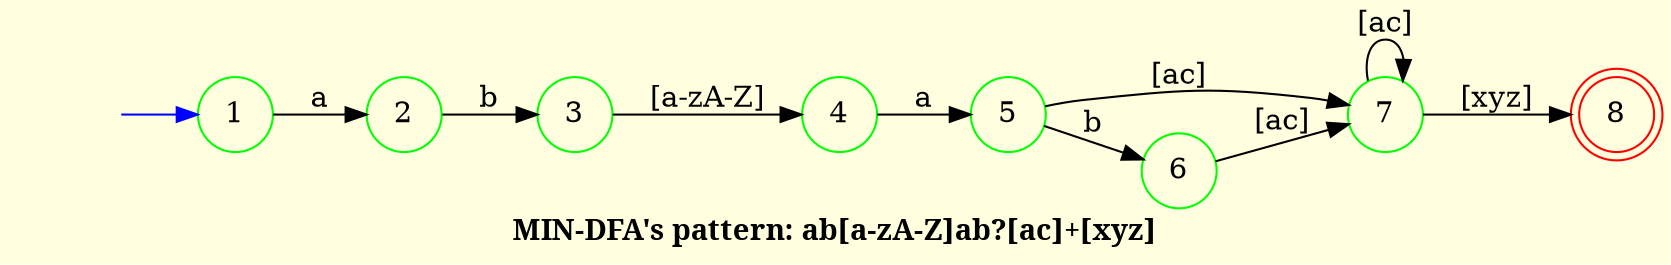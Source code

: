 digraph MIN_DFA {
	"" [shape=none]
	"" -> 1 [color=blue]
	1 [color=green shape=circle]
	1 -> 2 [label=a color=black]
	2 [color=green shape=circle]
	2 -> 3 [label=b color=black]
	3 [color=green shape=circle]
	3 -> 4 [label="[a-zA-Z]" color=black]
	4 [color=green shape=circle]
	4 -> 5 [label=a color=black]
	5 [color=green shape=circle]
	5 -> 7 [label="[ac]" color=black]
	5 -> 6 [label=b color=black]
	6 [color=green shape=circle]
	6 -> 7 [label="[ac]" color=black]
	7 [color=green shape=circle]
	7 -> 8 [label="[xyz]" color=black]
	7 -> 7 [label="[ac]" color=black]
	8 [color=red shape=doublecircle]
	bgcolor=lightyellow fontname=bold label="MIN-DFA's pattern: ab[a-zA-Z]ab?[ac]+[xyz]" rankdir=LR
}
